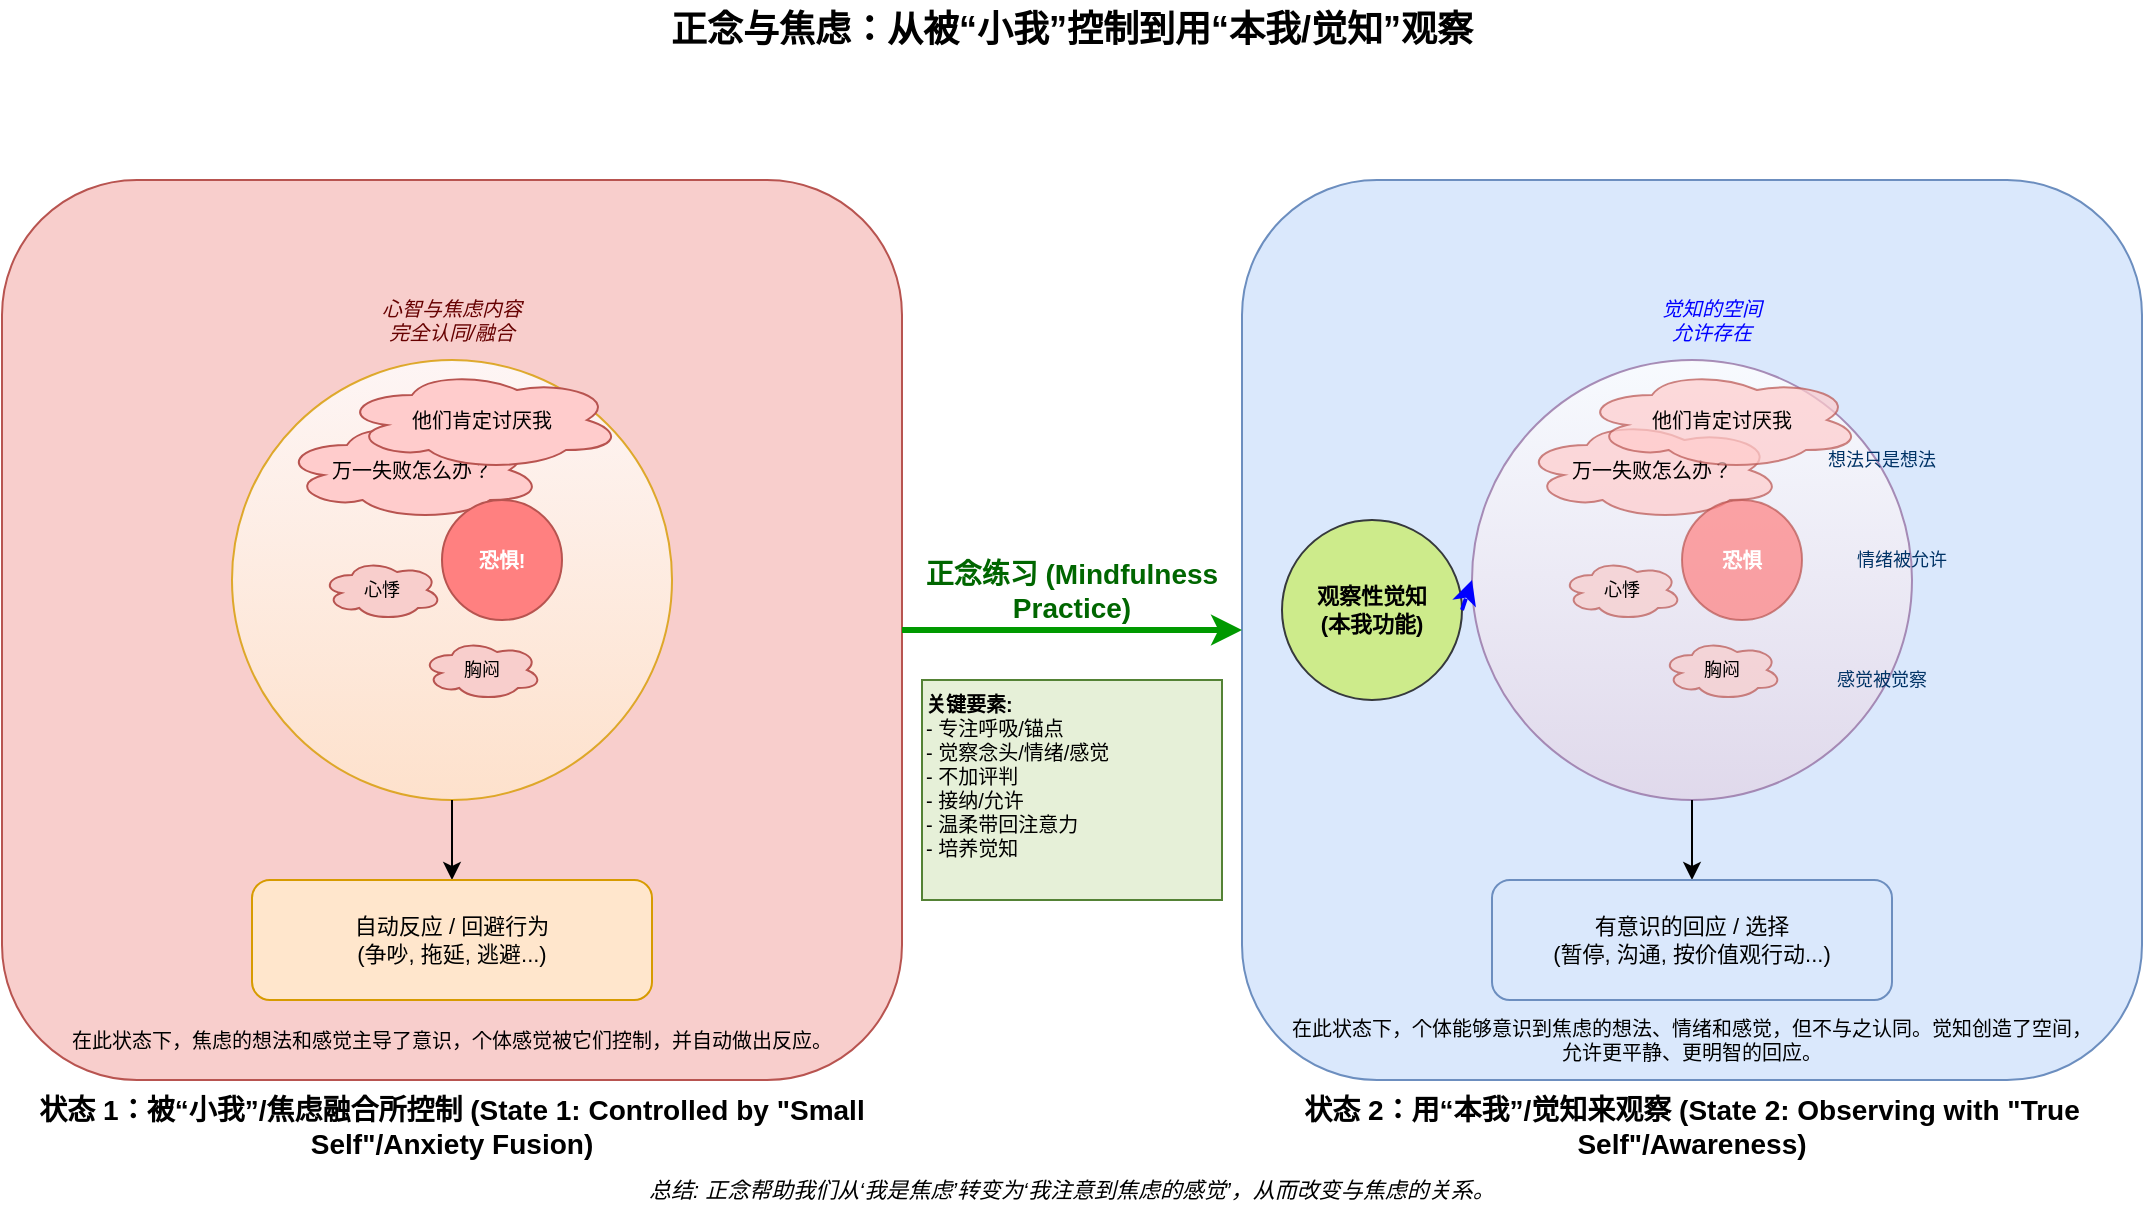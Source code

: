 <mxfile version="26.2.10">
  <diagram name="Page-1" id="1JgWUqxmKH6Lr9luI0XZ">
    <mxGraphModel dx="2147" dy="679" grid="1" gridSize="10" guides="1" tooltips="1" connect="1" arrows="1" fold="1" page="1" pageScale="1" pageWidth="850" pageHeight="1100" math="0" shadow="0">
      <root>
        <mxCell id="0" />
        <mxCell id="1" parent="0" />
        <mxCell id="rB1gCbnYp8gds8URJbLB-2" value="状态 1：被“小我”/焦虑融合所控制 (State 1: Controlled by &quot;Small Self&quot;/Anxiety Fusion)" style="rounded=1;whiteSpace=wrap;html=1;fillColor=#f8cecc;strokeColor=#b85450;verticalLabelPosition=bottom;verticalAlign=top;align=center;fontSize=14;fontStyle=1;" vertex="1" parent="1">
          <mxGeometry x="-10" y="110" width="450" height="450" as="geometry" />
        </mxCell>
        <mxCell id="rB1gCbnYp8gds8URJbLB-3" value="状态 2：用“本我”/觉知来观察 (State 2: Observing with &quot;True Self&quot;/Awareness)" style="rounded=1;whiteSpace=wrap;html=1;fillColor=#dae8fc;strokeColor=#6c8ebf;verticalLabelPosition=bottom;verticalAlign=top;align=center;fontSize=14;fontStyle=1;" vertex="1" parent="1">
          <mxGeometry x="610" y="110" width="450" height="450" as="geometry" />
        </mxCell>
        <mxCell id="rB1gCbnYp8gds8URJbLB-4" value="" style="ellipse;whiteSpace=wrap;html=1;aspect=fixed;fillColor=#ffe6cc;strokeColor=#d79b00;gradientColor=#ffffff;gradientDirection=north;opacity=80;" vertex="1" parent="1">
          <mxGeometry x="105" y="200" width="220" height="220" as="geometry" />
        </mxCell>
        <mxCell id="rB1gCbnYp8gds8URJbLB-5" value="心智与焦虑内容&lt;br&gt;完全认同/融合" style="text;html=1;strokeColor=none;fillColor=none;align=center;verticalAlign=middle;whiteSpace=wrap;rounded=0;fontSize=10;fontStyle=2;fontColor=#660000;" vertex="1" parent="1">
          <mxGeometry x="135" y="160" width="160" height="40" as="geometry" />
        </mxCell>
        <mxCell id="rB1gCbnYp8gds8URJbLB-6" value="万一失败怎么办？" style="shape=cloud;whiteSpace=wrap;html=1;fillColor=#ffcccc;strokeColor=#b85450;fontSize=10;" vertex="1" parent="1">
          <mxGeometry x="130" y="230" width="130" height="50" as="geometry" />
        </mxCell>
        <mxCell id="rB1gCbnYp8gds8URJbLB-7" value="恐惧!" style="ellipse;whiteSpace=wrap;html=1;aspect=fixed;fillColor=#ff8080;strokeColor=#b85450;fontSize=10;fontStyle=1;fontColor=#FFFFFF;" vertex="1" parent="1">
          <mxGeometry x="210" y="270" width="60" height="60" as="geometry" />
        </mxCell>
        <mxCell id="rB1gCbnYp8gds8URJbLB-8" value="心悸" style="ellipse;shape=cloud;whiteSpace=wrap;html=1;fontSize=9;fillColor=#f8cecc;strokeColor=#b85450;" vertex="1" parent="1">
          <mxGeometry x="150" y="300" width="60" height="30" as="geometry" />
        </mxCell>
        <mxCell id="rB1gCbnYp8gds8URJbLB-9" value="胸闷" style="ellipse;shape=cloud;whiteSpace=wrap;html=1;fontSize=9;fillColor=#f8cecc;strokeColor=#b85450;" vertex="1" parent="1">
          <mxGeometry x="200" y="340" width="60" height="30" as="geometry" />
        </mxCell>
        <mxCell id="rB1gCbnYp8gds8URJbLB-10" value="他们肯定讨厌我" style="shape=cloud;whiteSpace=wrap;html=1;fillColor=#ffcccc;strokeColor=#b85450;fontSize=10;" vertex="1" parent="1">
          <mxGeometry x="160" y="205" width="140" height="50" as="geometry" />
        </mxCell>
        <mxCell id="rB1gCbnYp8gds8URJbLB-11" value="" style="ellipse;whiteSpace=wrap;html=1;aspect=fixed;fillColor=#e1d5e7;strokeColor=#9673a6;gradientColor=#ffffff;gradientDirection=north;opacity=80;" vertex="1" parent="1">
          <mxGeometry x="725" y="200" width="220" height="220" as="geometry" />
        </mxCell>
        <mxCell id="rB1gCbnYp8gds8URJbLB-12" value="万一失败怎么办？" style="shape=cloud;whiteSpace=wrap;html=1;fillColor=#ffcccc;strokeColor=#b85450;fontSize=10;opacity=70;" vertex="1" parent="1">
          <mxGeometry x="750" y="230" width="130" height="50" as="geometry" />
        </mxCell>
        <mxCell id="rB1gCbnYp8gds8URJbLB-13" value="恐惧" style="ellipse;whiteSpace=wrap;html=1;aspect=fixed;fillColor=#ff8080;strokeColor=#b85450;fontSize=10;fontStyle=1;fontColor=#FFFFFF;opacity=70;" vertex="1" parent="1">
          <mxGeometry x="830" y="270" width="60" height="60" as="geometry" />
        </mxCell>
        <mxCell id="rB1gCbnYp8gds8URJbLB-14" value="心悸" style="ellipse;shape=cloud;whiteSpace=wrap;html=1;fontSize=9;fillColor=#f8cecc;strokeColor=#b85450;opacity=70;" vertex="1" parent="1">
          <mxGeometry x="770" y="300" width="60" height="30" as="geometry" />
        </mxCell>
        <mxCell id="rB1gCbnYp8gds8URJbLB-15" value="胸闷" style="ellipse;shape=cloud;whiteSpace=wrap;html=1;fontSize=9;fillColor=#f8cecc;strokeColor=#b85450;opacity=70;" vertex="1" parent="1">
          <mxGeometry x="820" y="340" width="60" height="30" as="geometry" />
        </mxCell>
        <mxCell id="rB1gCbnYp8gds8URJbLB-16" value="他们肯定讨厌我" style="shape=cloud;whiteSpace=wrap;html=1;fillColor=#ffcccc;strokeColor=#b85450;fontSize=10;opacity=70;" vertex="1" parent="1">
          <mxGeometry x="780" y="205" width="140" height="50" as="geometry" />
        </mxCell>
        <mxCell id="rB1gCbnYp8gds8URJbLB-17" value="观察性觉知&lt;br&gt;(本我功能)" style="ellipse;whiteSpace=wrap;html=1;aspect=fixed;fillColor=#cdeb8b;strokeColor=#36393d;fontSize=11;fontStyle=1;align=center;" vertex="1" parent="1">
          <mxGeometry x="630" y="280" width="90" height="90" as="geometry" />
        </mxCell>
        <mxCell id="rB1gCbnYp8gds8URJbLB-18" value="" style="endArrow=classic;html=1;rounded=0;entryX=0;entryY=0.5;entryDx=0;entryDy=0;dashed=1;strokeColor=#0000FF;endFill=1;strokeWidth=2;exitX=1;exitY=0.5;exitDx=0;exitDy=0;" edge="1" parent="1" source="rB1gCbnYp8gds8URJbLB-17" target="rB1gCbnYp8gds8URJbLB-11">
          <mxGeometry width="50" height="50" relative="1" as="geometry">
            <mxPoint x="710" y="320" as="sourcePoint" />
            <mxPoint x="760" y="270" as="targetPoint" />
          </mxGeometry>
        </mxCell>
        <mxCell id="rB1gCbnYp8gds8URJbLB-19" value="觉知的空间&lt;br&gt;允许存在" style="text;html=1;strokeColor=none;fillColor=none;align=center;verticalAlign=middle;whiteSpace=wrap;rounded=0;fontSize=10;fontStyle=2;fontColor=#0000FF;" vertex="1" parent="1">
          <mxGeometry x="765" y="160" width="160" height="40" as="geometry" />
        </mxCell>
        <mxCell id="rB1gCbnYp8gds8URJbLB-20" value="想法只是想法" style="text;html=1;strokeColor=none;fillColor=none;align=center;verticalAlign=middle;whiteSpace=wrap;rounded=0;fontSize=9;fontColor=#003366;" vertex="1" parent="1">
          <mxGeometry x="880" y="240" width="100" height="20" as="geometry" />
        </mxCell>
        <mxCell id="rB1gCbnYp8gds8URJbLB-21" value="情绪被允许" style="text;html=1;strokeColor=none;fillColor=none;align=center;verticalAlign=middle;whiteSpace=wrap;rounded=0;fontSize=9;fontColor=#003366;" vertex="1" parent="1">
          <mxGeometry x="890" y="290" width="100" height="20" as="geometry" />
        </mxCell>
        <mxCell id="rB1gCbnYp8gds8URJbLB-22" value="感觉被觉察" style="text;html=1;strokeColor=none;fillColor=none;align=center;verticalAlign=middle;whiteSpace=wrap;rounded=0;fontSize=9;fontColor=#003366;" vertex="1" parent="1">
          <mxGeometry x="880" y="350" width="100" height="20" as="geometry" />
        </mxCell>
        <mxCell id="rB1gCbnYp8gds8URJbLB-23" value="" style="endArrow=classic;html=1;rounded=0;exitX=0.5;exitY=1;exitDx=0;exitDy=0;" edge="1" parent="1" source="rB1gCbnYp8gds8URJbLB-4">
          <mxGeometry width="50" height="50" relative="1" as="geometry">
            <mxPoint x="215" y="420" as="sourcePoint" />
            <mxPoint x="215" y="460" as="targetPoint" />
          </mxGeometry>
        </mxCell>
        <mxCell id="rB1gCbnYp8gds8URJbLB-24" value="自动反应 / 回避行为&lt;br&gt;(争吵, 拖延, 逃避...)" style="rounded=1;whiteSpace=wrap;html=1;fillColor=#ffe6cc;strokeColor=#d79b00;fontSize=11;" vertex="1" parent="1">
          <mxGeometry x="115" y="460" width="200" height="60" as="geometry" />
        </mxCell>
        <mxCell id="rB1gCbnYp8gds8URJbLB-25" value="" style="endArrow=classic;html=1;rounded=0;exitX=0.5;exitY=1;exitDx=0;exitDy=0;" edge="1" parent="1" source="rB1gCbnYp8gds8URJbLB-11">
          <mxGeometry width="50" height="50" relative="1" as="geometry">
            <mxPoint x="835" y="420" as="sourcePoint" />
            <mxPoint x="835" y="460" as="targetPoint" />
          </mxGeometry>
        </mxCell>
        <mxCell id="rB1gCbnYp8gds8URJbLB-26" value="有意识的回应 / 选择&lt;br&gt;(暂停, 沟通, 按价值观行动...)" style="rounded=1;whiteSpace=wrap;html=1;fillColor=#dae8fc;strokeColor=#6c8ebf;fontSize=11;" vertex="1" parent="1">
          <mxGeometry x="735" y="460" width="200" height="60" as="geometry" />
        </mxCell>
        <mxCell id="rB1gCbnYp8gds8URJbLB-27" value="" style="endArrow=classic;html=1;rounded=0;strokeWidth=3;strokeColor=#009900;exitX=1;exitY=0.5;exitDx=0;exitDy=0;entryX=0;entryY=0.5;entryDx=0;entryDy=0;" edge="1" parent="1" source="rB1gCbnYp8gds8URJbLB-2" target="rB1gCbnYp8gds8URJbLB-3">
          <mxGeometry width="50" height="50" relative="1" as="geometry">
            <mxPoint x="440" y="335" as="sourcePoint" />
            <mxPoint x="610" y="335" as="targetPoint" />
          </mxGeometry>
        </mxCell>
        <mxCell id="rB1gCbnYp8gds8URJbLB-28" value="正念练习 (Mindfulness Practice)" style="text;html=1;strokeColor=none;fillColor=none;align=center;verticalAlign=middle;whiteSpace=wrap;rounded=0;fontSize=14;fontStyle=1;fontColor=#006600;" vertex="1" parent="1">
          <mxGeometry x="450" y="300" width="150" height="30" as="geometry" />
        </mxCell>
        <mxCell id="rB1gCbnYp8gds8URJbLB-29" value="&lt;b&gt;关键要素:&lt;/b&gt;&lt;br&gt;- 专注呼吸/锚点&lt;br&gt;- 觉察念头/情绪/感觉&lt;br&gt;- 不加评判&lt;br&gt;- 接纳/允许&lt;br&gt;- 温柔带回注意力&lt;br&gt;- 培养觉知" style="rounded=0;whiteSpace=wrap;html=1;align=left;verticalAlign=top;fillColor=#e6f0d8;strokeColor=#548235;fontSize=10;" vertex="1" parent="1">
          <mxGeometry x="450" y="360" width="150" height="110" as="geometry" />
        </mxCell>
        <mxCell id="rB1gCbnYp8gds8URJbLB-30" value="&lt;font style=&quot;font-size: 18px;&quot;&gt;&lt;b&gt;正念与焦虑：从被“小我”控制到用“本我/觉知”观察&lt;/b&gt;&lt;/font&gt;" style="text;html=1;strokeColor=none;fillColor=none;align=center;verticalAlign=middle;whiteSpace=wrap;rounded=0;" vertex="1" parent="1">
          <mxGeometry x="240" y="20" width="570" height="30" as="geometry" />
        </mxCell>
        <mxCell id="rB1gCbnYp8gds8URJbLB-31" value="总结: 正念帮助我们从‘我是焦虑’转变为‘我注意到焦虑的感觉’，从而改变与焦虑的关系。" style="text;html=1;strokeColor=none;fillColor=none;align=center;verticalAlign=middle;whiteSpace=wrap;rounded=0;fontSize=11;fontStyle=2;" vertex="1" parent="1">
          <mxGeometry x="190" y="600" width="670" height="30" as="geometry" />
        </mxCell>
        <mxCell id="rB1gCbnYp8gds8URJbLB-32" value="在此状态下，焦虑的想法和感觉主导了意识，个体感觉被它们控制，并自动做出反应。" style="text;html=1;strokeColor=none;fillColor=none;align=center;verticalAlign=middle;whiteSpace=wrap;rounded=0;fontSize=10;fontStyle=0;" vertex="1" parent="1">
          <mxGeometry x="10" y="525" width="410" height="30" as="geometry" />
        </mxCell>
        <mxCell id="rB1gCbnYp8gds8URJbLB-33" value="在此状态下，个体能够意识到焦虑的想法、情绪和感觉，但不与之认同。觉知创造了空间，允许更平静、更明智的回应。" style="text;html=1;strokeColor=none;fillColor=none;align=center;verticalAlign=middle;whiteSpace=wrap;rounded=0;fontSize=10;" vertex="1" parent="1">
          <mxGeometry x="630" y="525" width="410" height="30" as="geometry" />
        </mxCell>
      </root>
    </mxGraphModel>
  </diagram>
</mxfile>
